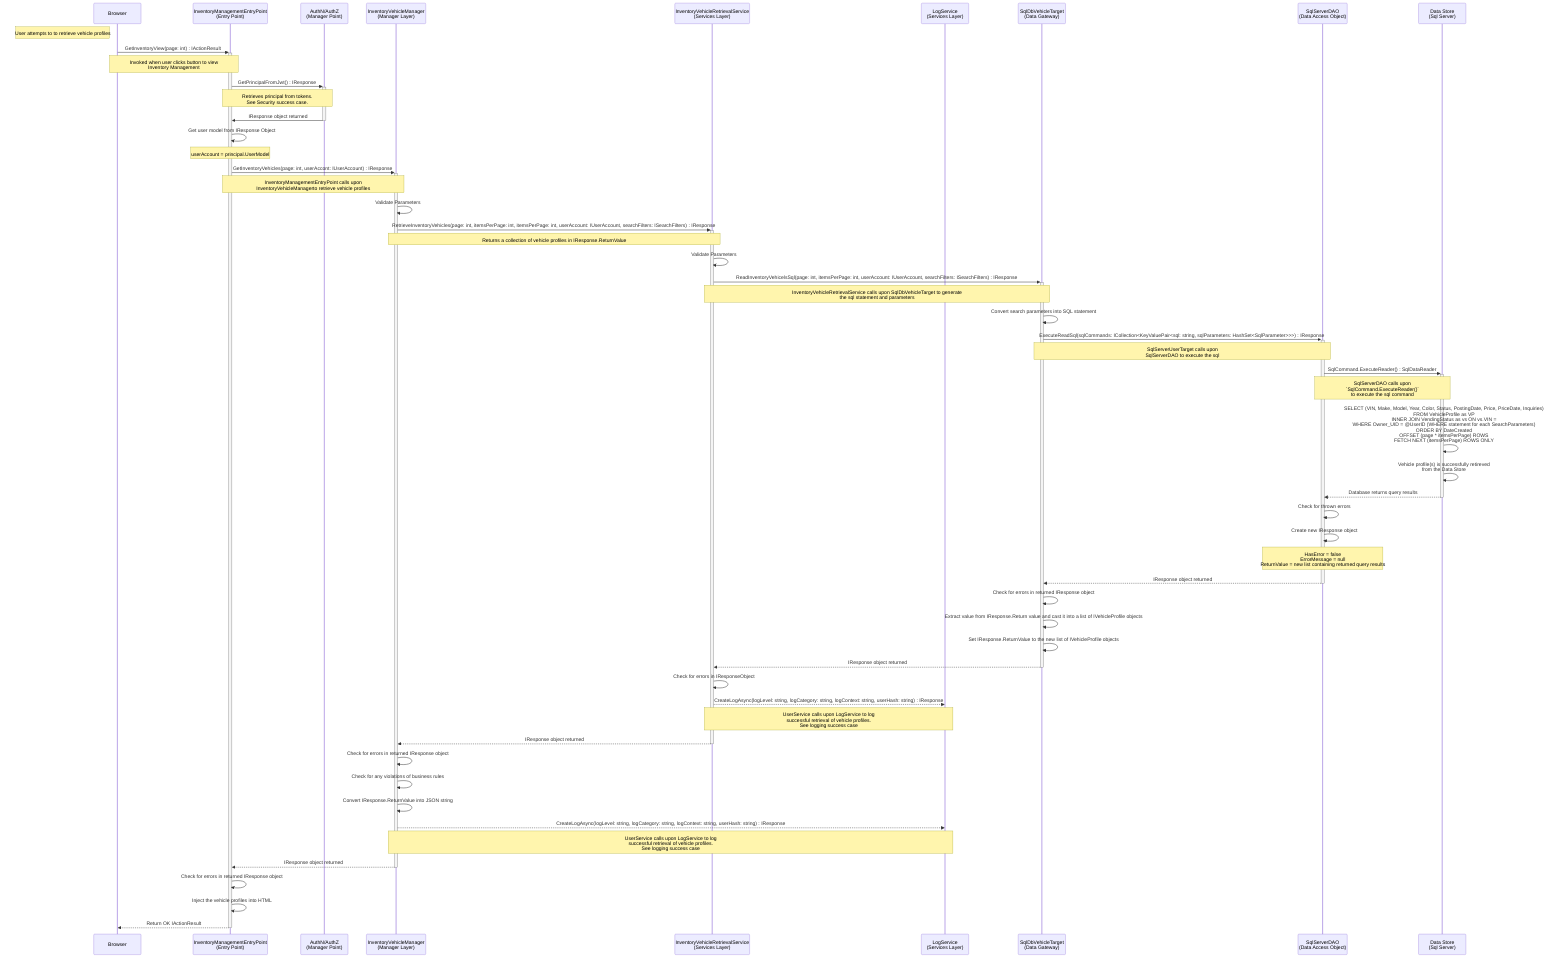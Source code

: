 sequenceDiagram
participant u as Browser
participant e as InventoryManagementEntryPoint<br>(Entry Point)
participant az as AuthN/AuthZ<br>(Manager Point)
participant vpm as InventoryVehicleManager<br>(Manager Layer)
participant vps as InventoryVehicleRetrievalService<br>(Services Layer)
participant ll as LogService<br>(Services Layer)
participant dg as SqlDbVehicleTarget<br>(Data Gateway)
participant da as SqlServerDAO<br>(Data Access Object)
participant ds as Data Store<br>(Sql Server)

Note Left of u: User attempts to to retrieve vehicle profiles
u->>+e: GetInventoryView(page: int) : IActionResult
    Note over u,e: Invoked when user clicks button to view<br>Inventory Management

    e->>+az: GetPrincipalFromJwt() : IResponse
        Note over e,az: Retrieves principal from tokens.<br>See Security success case.

    az->>-e: IResponse object returned

    e->>e: Get user model from IResponse Object
        Note over e,e: userAccount = principal.UserModel

    e->>+vpm: GetInventoryVehicles(page: int, userAccont: IUserAccount) : IResponse
        Note over e,vpm: InventoryManagementEntryPoint calls upon<br>InventoryVehicleManagerto retrieve vehicle profiles

        vpm->>vpm: Validate Parameters
            
        vpm->>+vps: RetrieveInventoryVehicles(page: int, itemsPerPage: int, itemsPerPage: int, userAccount: IUserAccount, searchFilters: ISearchFilters) : IResponse
            Note over vpm,vps: Returns a collection of vehicle profiles in IResponse.ReturnValue

            vps->>vps: Validate Parameters

            vps->>+dg: ReadInventoryVehicelsSql(page: int, itemsPerPage: int, userAccount: IUserAccount, searchFilters: ISearchFilters) : IResponse
                Note over vps,dg: InventoryVehicleRetrievalService calls upon SqlDbVehicleTarget to generate<br>the sql statement and parameters

                dg->>dg: Convert search parameters into SQL statement

                dg->>+da: ExecuteReadSql(sqlCommands: ICollection<KeyValuePair<sql: string, sqlParameters: HashSet<SqlParameter>>>) : IResponse
                    Note over dg,da: SqlServerUserTarget calls upon<br>SqlServerDAO to execute the sql

                    da->>+ds: SqlCommand.ExecuteReader() : SqlDataReader
                        Note over da,ds: SqlServerDAO calls upon<br>`SqlCommand.ExecuteReader()`<br>to execute the sql command
                        
                        ds->>ds: SELECT (VIN, Make, Model, Year, Color, Status, PostingDate, Price, PriceDate, Inquiries)<br>FROM VehicleProfile as VP<br>INNER JOIN VendingStatus as vs ON vs.VIN = <br> WHERE Owner_UID = @UserID (WHERE statement for each SearchParameters)<br> ORDER BY DateCreated<br> OFFSET (page * itemsPerPage) ROWS<br> FETCH NEXT (itemsPerPage) ROWS ONLY;

                        ds->>ds: Vehicle profile(s) is successfully retireved<br>from the Data Store

                    ds-->>-da: Database returns query results

                    da->>da: Check for thrown errors

                    da->>da: Create new IResponse object
                        Note over da: HasError = false<br>ErrorMessage = null<br>ReturnValue = new list containing returned query results

                da-->>-dg: IResponse object returned

                dg->>dg: Check for errors in returned IResponse object

                dg->>dg: Extract value from IResponse.Return value and cast it into a list of IVehicleProfile objects

                dg->>dg: Set IResponse.ReturnValue to the new list of IVehicleProfile objects

            dg-->>-vps: IResponse object returned

            vps->>vps: Check for errors in IResponseObject

            # Log successful vehicle profile retrieval
            vps-->>ll: CreateLogAsync(logLevel: string, logCategory: string, logContext: string, userHash: string) : IResponse
                Note over vps,ll: UserService calls upon LogService to log<br>successful retrieval of vehicle profiles.<br>See logging success case

        vps-->>-vpm: IResponse object returned

        vpm->>vpm: Check for errors in returned IResponse object

        vpm->>vpm: Check for any violations of business rules

        vpm->>vpm: Convert IResponse.ReturnValue into JSON string

        # Log successful vehicle profile retrieval
        vpm-->>ll: CreateLogAsync(logLevel: string, logCategory: string, logContext: string, userHash: string) : IResponse
            Note over vpm,ll: UserService calls upon LogService to log<br>successful retrieval of vehicle profiles.<br>See logging success case

    vpm-->>-e: IResponse object returned

    e->>e: Check for errors in returned IResponse object

    e->>e: Inject the vehicle profiles into HTML

e-->>-u: Return OK IActionResult